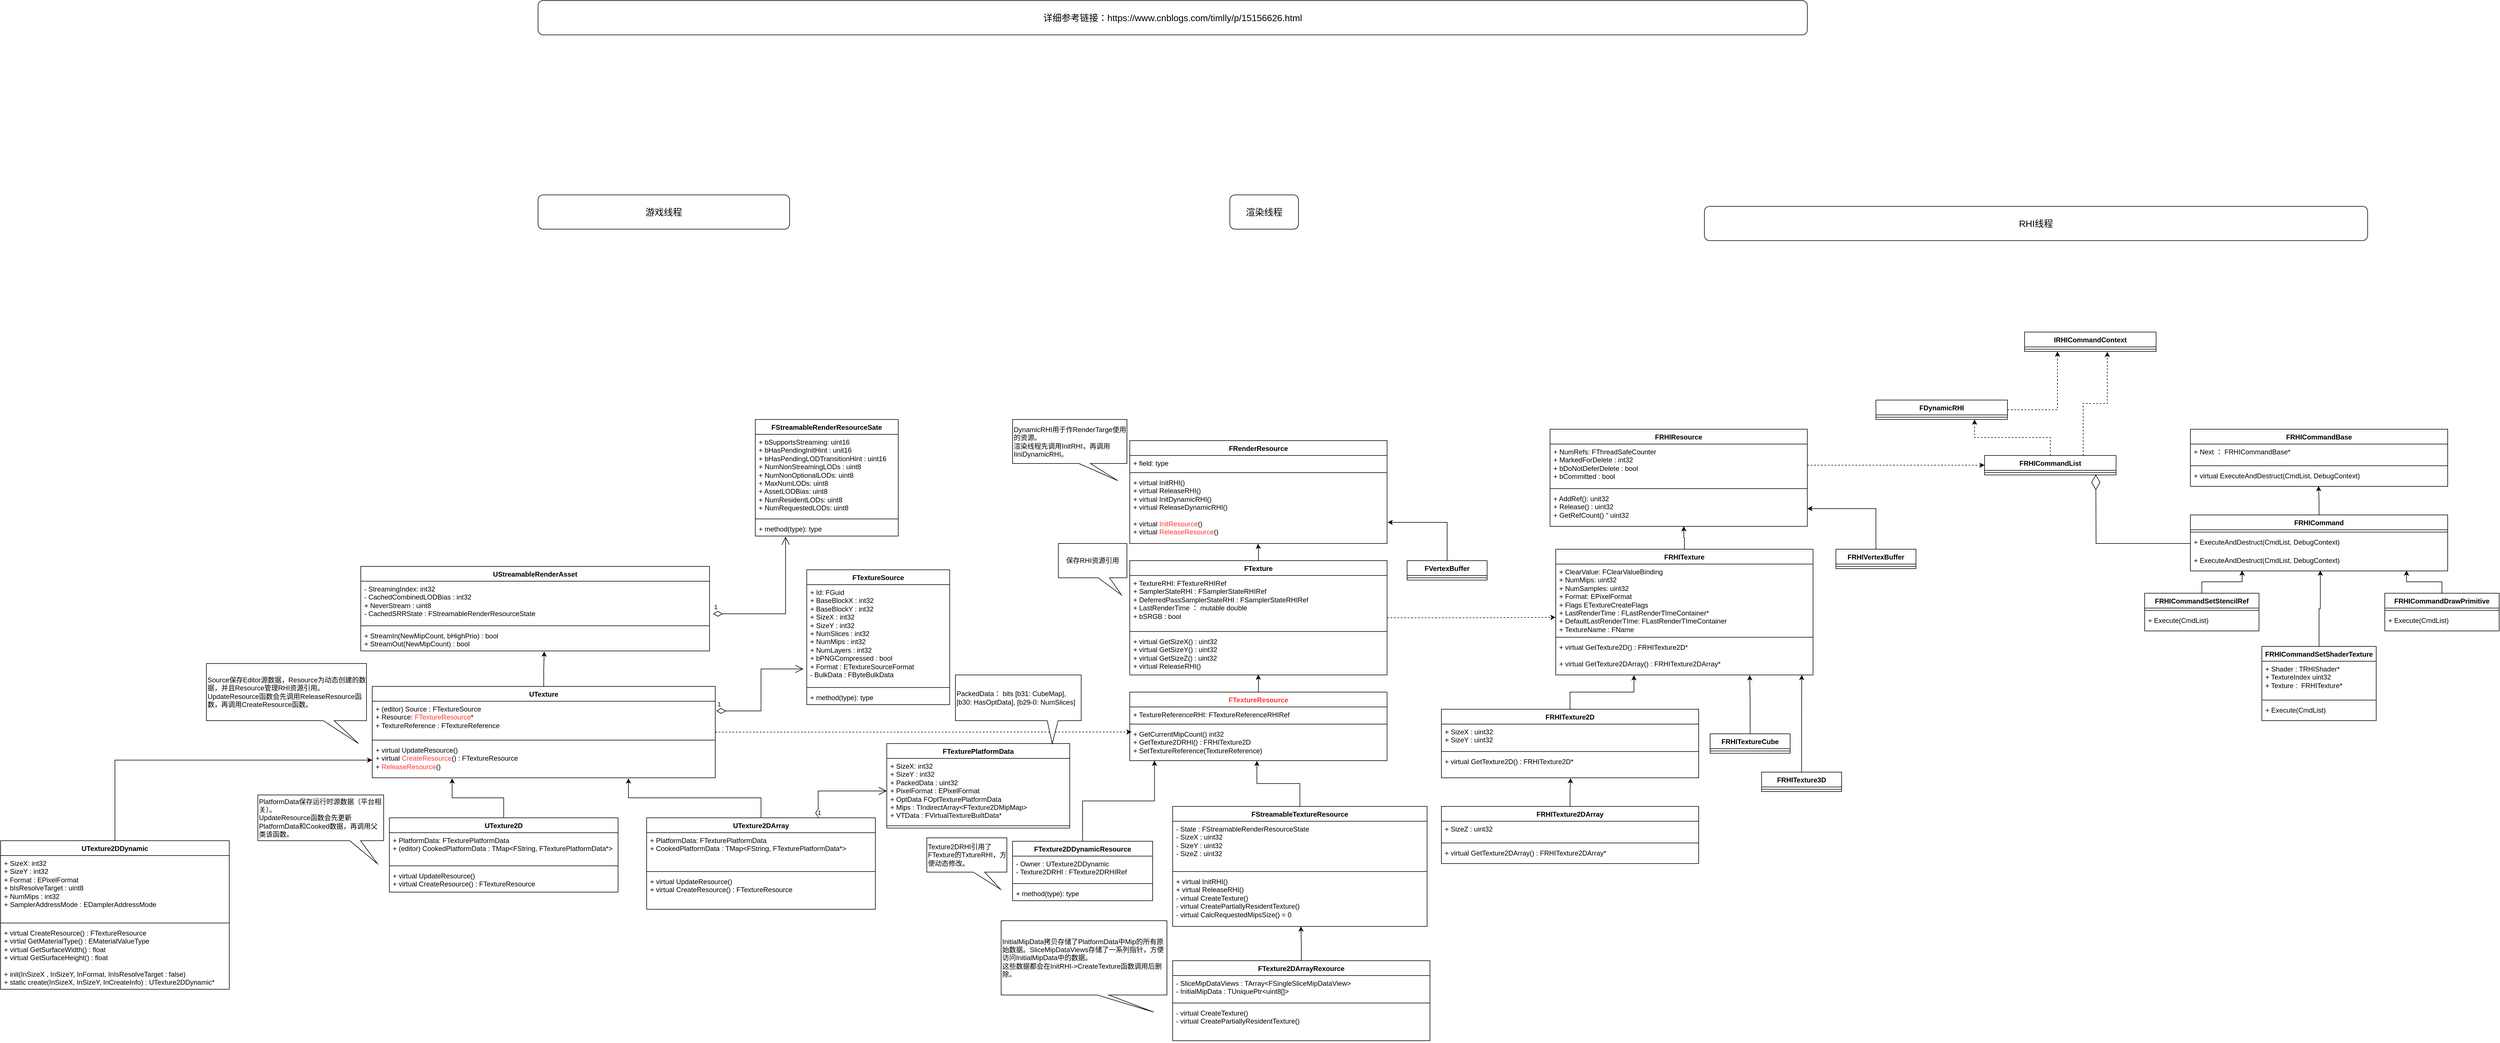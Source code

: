<mxfile version="24.0.7" type="github">
  <diagram id="C5RBs43oDa-KdzZeNtuy" name="Page-1">
    <mxGraphModel dx="4673" dy="5388" grid="1" gridSize="10" guides="1" tooltips="1" connect="1" arrows="1" fold="1" page="1" pageScale="1" pageWidth="3300" pageHeight="4681" math="0" shadow="0">
      <root>
        <mxCell id="WIyWlLk6GJQsqaUBKTNV-0" />
        <mxCell id="WIyWlLk6GJQsqaUBKTNV-1" parent="WIyWlLk6GJQsqaUBKTNV-0" />
        <mxCell id="1qPpvCroPMqW7wBHYJon-7" value="UTexture" style="swimlane;fontStyle=1;align=center;verticalAlign=top;childLayout=stackLayout;horizontal=1;startSize=26;horizontalStack=0;resizeParent=1;resizeParentMax=0;resizeLast=0;collapsible=1;marginBottom=0;whiteSpace=wrap;html=1;" parent="WIyWlLk6GJQsqaUBKTNV-1" vertex="1">
          <mxGeometry x="270" y="320" width="600" height="160" as="geometry" />
        </mxCell>
        <mxCell id="1qPpvCroPMqW7wBHYJon-8" value="&lt;div&gt;+ (editor) Source : FTextureSource&lt;/div&gt;+ Resource: &lt;font color=&quot;#ff3333&quot;&gt;FTextureResource&lt;/font&gt;*&lt;div&gt;+ TextureReference : FTextureReference&lt;/div&gt;&lt;div&gt;&lt;br&gt;&lt;/div&gt;" style="text;strokeColor=none;fillColor=none;align=left;verticalAlign=top;spacingLeft=4;spacingRight=4;overflow=hidden;rotatable=0;points=[[0,0.5],[1,0.5]];portConstraint=eastwest;whiteSpace=wrap;html=1;" parent="1qPpvCroPMqW7wBHYJon-7" vertex="1">
          <mxGeometry y="26" width="600" height="64" as="geometry" />
        </mxCell>
        <mxCell id="1qPpvCroPMqW7wBHYJon-9" value="" style="line;strokeWidth=1;fillColor=none;align=left;verticalAlign=middle;spacingTop=-1;spacingLeft=3;spacingRight=3;rotatable=0;labelPosition=right;points=[];portConstraint=eastwest;strokeColor=inherit;" parent="1qPpvCroPMqW7wBHYJon-7" vertex="1">
          <mxGeometry y="90" width="600" height="8" as="geometry" />
        </mxCell>
        <mxCell id="1qPpvCroPMqW7wBHYJon-10" value="+ virtual UpdateResource()&lt;div&gt;+ virtual&amp;nbsp;&lt;font color=&quot;#ff3333&quot;&gt;CreateResource&lt;/font&gt;() : FTextureResource&lt;/div&gt;&lt;div&gt;+ &lt;font color=&quot;#ff3333&quot;&gt;ReleaseResource&lt;/font&gt;()&lt;/div&gt;" style="text;strokeColor=none;fillColor=none;align=left;verticalAlign=top;spacingLeft=4;spacingRight=4;overflow=hidden;rotatable=0;points=[[0,0.5],[1,0.5]];portConstraint=eastwest;whiteSpace=wrap;html=1;" parent="1qPpvCroPMqW7wBHYJon-7" vertex="1">
          <mxGeometry y="98" width="600" height="62" as="geometry" />
        </mxCell>
        <mxCell id="1qPpvCroPMqW7wBHYJon-11" value="UTexture2D" style="swimlane;fontStyle=1;align=center;verticalAlign=top;childLayout=stackLayout;horizontal=1;startSize=26;horizontalStack=0;resizeParent=1;resizeParentMax=0;resizeLast=0;collapsible=1;marginBottom=0;whiteSpace=wrap;html=1;" parent="WIyWlLk6GJQsqaUBKTNV-1" vertex="1">
          <mxGeometry x="300" y="550" width="400" height="130" as="geometry" />
        </mxCell>
        <mxCell id="1qPpvCroPMqW7wBHYJon-12" value="+ PlatformData: FTexturePlatformData&lt;div&gt;+ (editor) CookedPlatformData :&amp;nbsp;TMap&amp;lt;FString, FTexturePlatformData*&amp;gt;&lt;/div&gt;" style="text;strokeColor=none;fillColor=none;align=left;verticalAlign=top;spacingLeft=4;spacingRight=4;overflow=hidden;rotatable=0;points=[[0,0.5],[1,0.5]];portConstraint=eastwest;whiteSpace=wrap;html=1;" parent="1qPpvCroPMqW7wBHYJon-11" vertex="1">
          <mxGeometry y="26" width="400" height="54" as="geometry" />
        </mxCell>
        <mxCell id="1qPpvCroPMqW7wBHYJon-13" value="" style="line;strokeWidth=1;fillColor=none;align=left;verticalAlign=middle;spacingTop=-1;spacingLeft=3;spacingRight=3;rotatable=0;labelPosition=right;points=[];portConstraint=eastwest;strokeColor=inherit;" parent="1qPpvCroPMqW7wBHYJon-11" vertex="1">
          <mxGeometry y="80" width="400" height="8" as="geometry" />
        </mxCell>
        <mxCell id="1qPpvCroPMqW7wBHYJon-14" value="+ virtual UpdateResource()&lt;div&gt;+ virtual&amp;nbsp;CreateResource() : FTextureResource&lt;/div&gt;&lt;div&gt;&lt;br&gt;&lt;/div&gt;" style="text;strokeColor=none;fillColor=none;align=left;verticalAlign=top;spacingLeft=4;spacingRight=4;overflow=hidden;rotatable=0;points=[[0,0.5],[1,0.5]];portConstraint=eastwest;whiteSpace=wrap;html=1;" parent="1qPpvCroPMqW7wBHYJon-11" vertex="1">
          <mxGeometry y="88" width="400" height="42" as="geometry" />
        </mxCell>
        <mxCell id="1qPpvCroPMqW7wBHYJon-16" style="edgeStyle=orthogonalEdgeStyle;rounded=0;orthogonalLoop=1;jettySize=auto;html=1;entryX=0.233;entryY=1.016;entryDx=0;entryDy=0;entryPerimeter=0;" parent="WIyWlLk6GJQsqaUBKTNV-1" source="1qPpvCroPMqW7wBHYJon-11" target="1qPpvCroPMqW7wBHYJon-10" edge="1">
          <mxGeometry relative="1" as="geometry" />
        </mxCell>
        <mxCell id="1mHHUEUBmw5j4xQIcPsZ-0" value="UTexture2DArray" style="swimlane;fontStyle=1;align=center;verticalAlign=top;childLayout=stackLayout;horizontal=1;startSize=26;horizontalStack=0;resizeParent=1;resizeParentMax=0;resizeLast=0;collapsible=1;marginBottom=0;whiteSpace=wrap;html=1;" parent="WIyWlLk6GJQsqaUBKTNV-1" vertex="1">
          <mxGeometry x="750" y="550" width="400" height="160" as="geometry" />
        </mxCell>
        <mxCell id="1mHHUEUBmw5j4xQIcPsZ-1" value="+ PlatformData: FTexturePlatformData&lt;div&gt;+ CookedPlatformData :&amp;nbsp;TMap&amp;lt;FString, FTexturePlatformData*&amp;gt;&lt;/div&gt;" style="text;strokeColor=none;fillColor=none;align=left;verticalAlign=top;spacingLeft=4;spacingRight=4;overflow=hidden;rotatable=0;points=[[0,0.5],[1,0.5]];portConstraint=eastwest;whiteSpace=wrap;html=1;" parent="1mHHUEUBmw5j4xQIcPsZ-0" vertex="1">
          <mxGeometry y="26" width="400" height="64" as="geometry" />
        </mxCell>
        <mxCell id="1mHHUEUBmw5j4xQIcPsZ-2" value="" style="line;strokeWidth=1;fillColor=none;align=left;verticalAlign=middle;spacingTop=-1;spacingLeft=3;spacingRight=3;rotatable=0;labelPosition=right;points=[];portConstraint=eastwest;strokeColor=inherit;" parent="1mHHUEUBmw5j4xQIcPsZ-0" vertex="1">
          <mxGeometry y="90" width="400" height="8" as="geometry" />
        </mxCell>
        <mxCell id="1mHHUEUBmw5j4xQIcPsZ-3" value="+ virtual UpdateResource()&lt;div&gt;+ virtual&amp;nbsp;CreateResource() : FTextureResource&lt;/div&gt;&lt;div&gt;&lt;br&gt;&lt;/div&gt;" style="text;strokeColor=none;fillColor=none;align=left;verticalAlign=top;spacingLeft=4;spacingRight=4;overflow=hidden;rotatable=0;points=[[0,0.5],[1,0.5]];portConstraint=eastwest;whiteSpace=wrap;html=1;" parent="1mHHUEUBmw5j4xQIcPsZ-0" vertex="1">
          <mxGeometry y="98" width="400" height="62" as="geometry" />
        </mxCell>
        <mxCell id="1mHHUEUBmw5j4xQIcPsZ-4" style="edgeStyle=orthogonalEdgeStyle;rounded=0;orthogonalLoop=1;jettySize=auto;html=1;entryX=0.747;entryY=1.016;entryDx=0;entryDy=0;entryPerimeter=0;" parent="WIyWlLk6GJQsqaUBKTNV-1" source="1mHHUEUBmw5j4xQIcPsZ-0" target="1qPpvCroPMqW7wBHYJon-10" edge="1">
          <mxGeometry relative="1" as="geometry" />
        </mxCell>
        <mxCell id="1mHHUEUBmw5j4xQIcPsZ-10" value="&lt;font color=&quot;#ff3333&quot;&gt;FTextureResource&lt;/font&gt;" style="swimlane;fontStyle=1;align=center;verticalAlign=top;childLayout=stackLayout;horizontal=1;startSize=26;horizontalStack=0;resizeParent=1;resizeParentMax=0;resizeLast=0;collapsible=1;marginBottom=0;whiteSpace=wrap;html=1;" parent="WIyWlLk6GJQsqaUBKTNV-1" vertex="1">
          <mxGeometry x="1595" y="330" width="450" height="120" as="geometry" />
        </mxCell>
        <mxCell id="1mHHUEUBmw5j4xQIcPsZ-11" value="+ TextureReferenceRHI: FTextureReferenceRHIRef" style="text;strokeColor=none;fillColor=none;align=left;verticalAlign=top;spacingLeft=4;spacingRight=4;overflow=hidden;rotatable=0;points=[[0,0.5],[1,0.5]];portConstraint=eastwest;whiteSpace=wrap;html=1;" parent="1mHHUEUBmw5j4xQIcPsZ-10" vertex="1">
          <mxGeometry y="26" width="450" height="26" as="geometry" />
        </mxCell>
        <mxCell id="1mHHUEUBmw5j4xQIcPsZ-12" value="" style="line;strokeWidth=1;fillColor=none;align=left;verticalAlign=middle;spacingTop=-1;spacingLeft=3;spacingRight=3;rotatable=0;labelPosition=right;points=[];portConstraint=eastwest;strokeColor=inherit;" parent="1mHHUEUBmw5j4xQIcPsZ-10" vertex="1">
          <mxGeometry y="52" width="450" height="8" as="geometry" />
        </mxCell>
        <mxCell id="1mHHUEUBmw5j4xQIcPsZ-13" value="+&amp;nbsp;GetCurrentMipCount() int32&lt;div&gt;+ GetTexture2DRHI() : FRHITexture2D&lt;/div&gt;&lt;div&gt;+ SetTextureReference(TextureReference)&lt;/div&gt;" style="text;strokeColor=none;fillColor=none;align=left;verticalAlign=top;spacingLeft=4;spacingRight=4;overflow=hidden;rotatable=0;points=[[0,0.5],[1,0.5]];portConstraint=eastwest;whiteSpace=wrap;html=1;" parent="1mHHUEUBmw5j4xQIcPsZ-10" vertex="1">
          <mxGeometry y="60" width="450" height="60" as="geometry" />
        </mxCell>
        <mxCell id="1mHHUEUBmw5j4xQIcPsZ-14" value="FRenderResource" style="swimlane;fontStyle=1;align=center;verticalAlign=top;childLayout=stackLayout;horizontal=1;startSize=26;horizontalStack=0;resizeParent=1;resizeParentMax=0;resizeLast=0;collapsible=1;marginBottom=0;whiteSpace=wrap;html=1;" parent="WIyWlLk6GJQsqaUBKTNV-1" vertex="1">
          <mxGeometry x="1595" y="-110" width="450" height="180" as="geometry" />
        </mxCell>
        <mxCell id="1mHHUEUBmw5j4xQIcPsZ-15" value="+ field: type" style="text;strokeColor=none;fillColor=none;align=left;verticalAlign=top;spacingLeft=4;spacingRight=4;overflow=hidden;rotatable=0;points=[[0,0.5],[1,0.5]];portConstraint=eastwest;whiteSpace=wrap;html=1;" parent="1mHHUEUBmw5j4xQIcPsZ-14" vertex="1">
          <mxGeometry y="26" width="450" height="26" as="geometry" />
        </mxCell>
        <mxCell id="1mHHUEUBmw5j4xQIcPsZ-16" value="" style="line;strokeWidth=1;fillColor=none;align=left;verticalAlign=middle;spacingTop=-1;spacingLeft=3;spacingRight=3;rotatable=0;labelPosition=right;points=[];portConstraint=eastwest;strokeColor=inherit;" parent="1mHHUEUBmw5j4xQIcPsZ-14" vertex="1">
          <mxGeometry y="52" width="450" height="8" as="geometry" />
        </mxCell>
        <mxCell id="1mHHUEUBmw5j4xQIcPsZ-17" value="+ virtual&amp;nbsp;InitRHI()&lt;div&gt;+ virtual ReleaseRHI()&lt;/div&gt;&lt;div&gt;+&amp;nbsp;virtual InitDynamicRHI()&lt;/div&gt;&lt;div&gt;+&amp;nbsp;virtual ReleaseDynamicRHI()&lt;/div&gt;&lt;div&gt;&lt;br&gt;&lt;/div&gt;&lt;div&gt;+ virtual&amp;nbsp;&lt;font color=&quot;#ff3333&quot;&gt;InitResource&lt;/font&gt;()&lt;/div&gt;&lt;div&gt;+ virtual &lt;font color=&quot;#ff3333&quot;&gt;ReleaseResource&lt;/font&gt;()&lt;/div&gt;" style="text;strokeColor=none;fillColor=none;align=left;verticalAlign=top;spacingLeft=4;spacingRight=4;overflow=hidden;rotatable=0;points=[[0,0.5],[1,0.5]];portConstraint=eastwest;whiteSpace=wrap;html=1;" parent="1mHHUEUBmw5j4xQIcPsZ-14" vertex="1">
          <mxGeometry y="60" width="450" height="120" as="geometry" />
        </mxCell>
        <mxCell id="1mHHUEUBmw5j4xQIcPsZ-37" style="edgeStyle=orthogonalEdgeStyle;rounded=0;orthogonalLoop=1;jettySize=auto;html=1;dashed=1;entryX=-0.001;entryY=0.752;entryDx=0;entryDy=0;entryPerimeter=0;" parent="WIyWlLk6GJQsqaUBKTNV-1" source="1mHHUEUBmw5j4xQIcPsZ-18" target="1mHHUEUBmw5j4xQIcPsZ-33" edge="1">
          <mxGeometry relative="1" as="geometry" />
        </mxCell>
        <mxCell id="1mHHUEUBmw5j4xQIcPsZ-18" value="FTexture" style="swimlane;fontStyle=1;align=center;verticalAlign=top;childLayout=stackLayout;horizontal=1;startSize=26;horizontalStack=0;resizeParent=1;resizeParentMax=0;resizeLast=0;collapsible=1;marginBottom=0;whiteSpace=wrap;html=1;" parent="WIyWlLk6GJQsqaUBKTNV-1" vertex="1">
          <mxGeometry x="1595" y="100" width="450" height="200" as="geometry" />
        </mxCell>
        <mxCell id="1mHHUEUBmw5j4xQIcPsZ-19" value="+ TextureRHI: FTextureRHIRef&lt;div&gt;+&amp;nbsp;SamplerStateRHI : FSamplerStateRHIRef&lt;/div&gt;&lt;div&gt;+ DeferredPassSamplerStateRHI : FSamplerStateRHIRef&lt;/div&gt;&lt;div&gt;+&amp;nbsp;LastRenderTime ： mutable double&lt;/div&gt;&lt;div&gt;+ bSRGB : bool&lt;/div&gt;" style="text;strokeColor=none;fillColor=none;align=left;verticalAlign=top;spacingLeft=4;spacingRight=4;overflow=hidden;rotatable=0;points=[[0,0.5],[1,0.5]];portConstraint=eastwest;whiteSpace=wrap;html=1;" parent="1mHHUEUBmw5j4xQIcPsZ-18" vertex="1">
          <mxGeometry y="26" width="450" height="94" as="geometry" />
        </mxCell>
        <mxCell id="1mHHUEUBmw5j4xQIcPsZ-20" value="" style="line;strokeWidth=1;fillColor=none;align=left;verticalAlign=middle;spacingTop=-1;spacingLeft=3;spacingRight=3;rotatable=0;labelPosition=right;points=[];portConstraint=eastwest;strokeColor=inherit;" parent="1mHHUEUBmw5j4xQIcPsZ-18" vertex="1">
          <mxGeometry y="120" width="450" height="8" as="geometry" />
        </mxCell>
        <mxCell id="1mHHUEUBmw5j4xQIcPsZ-21" value="&lt;div&gt;+&amp;nbsp;virtual GetSizeX() :&amp;nbsp;&lt;span style=&quot;background-color: initial;&quot;&gt;uint32&lt;/span&gt;&lt;/div&gt;&lt;div&gt;+&amp;nbsp;virtual GetSizeY() :&amp;nbsp;&lt;span style=&quot;background-color: initial;&quot;&gt;uint32&lt;/span&gt;&lt;span style=&quot;background-color: initial;&quot;&gt;&lt;br&gt;&lt;/span&gt;&lt;/div&gt;&lt;div&gt;+&amp;nbsp;virtual GetSizeZ() :&amp;nbsp;&lt;span style=&quot;background-color: initial;&quot;&gt;uint32&lt;/span&gt;&lt;span style=&quot;background-color: initial;&quot;&gt;&lt;br&gt;&lt;/span&gt;&lt;/div&gt;&lt;div&gt;+ virtual ReleaseRHI()&lt;/div&gt;" style="text;strokeColor=none;fillColor=none;align=left;verticalAlign=top;spacingLeft=4;spacingRight=4;overflow=hidden;rotatable=0;points=[[0,0.5],[1,0.5]];portConstraint=eastwest;whiteSpace=wrap;html=1;" parent="1mHHUEUBmw5j4xQIcPsZ-18" vertex="1">
          <mxGeometry y="128" width="450" height="72" as="geometry" />
        </mxCell>
        <mxCell id="1mHHUEUBmw5j4xQIcPsZ-22" style="edgeStyle=orthogonalEdgeStyle;rounded=0;orthogonalLoop=1;jettySize=auto;html=1;entryX=0.498;entryY=1.003;entryDx=0;entryDy=0;entryPerimeter=0;" parent="WIyWlLk6GJQsqaUBKTNV-1" source="1mHHUEUBmw5j4xQIcPsZ-18" target="1mHHUEUBmw5j4xQIcPsZ-17" edge="1">
          <mxGeometry relative="1" as="geometry" />
        </mxCell>
        <mxCell id="1mHHUEUBmw5j4xQIcPsZ-24" style="edgeStyle=orthogonalEdgeStyle;rounded=0;orthogonalLoop=1;jettySize=auto;html=1;entryX=0.007;entryY=0.163;entryDx=0;entryDy=0;entryPerimeter=0;dashed=1;strokeColor=default;" parent="WIyWlLk6GJQsqaUBKTNV-1" source="1qPpvCroPMqW7wBHYJon-7" target="1mHHUEUBmw5j4xQIcPsZ-13" edge="1">
          <mxGeometry relative="1" as="geometry" />
        </mxCell>
        <mxCell id="1mHHUEUBmw5j4xQIcPsZ-26" value="保存RHI资源引用" style="shape=callout;whiteSpace=wrap;html=1;perimeter=calloutPerimeter;size=30;position=0.58;position2=0.92;" parent="WIyWlLk6GJQsqaUBKTNV-1" vertex="1">
          <mxGeometry x="1470" y="70" width="120" height="90" as="geometry" />
        </mxCell>
        <mxCell id="1mHHUEUBmw5j4xQIcPsZ-27" style="edgeStyle=orthogonalEdgeStyle;rounded=0;orthogonalLoop=1;jettySize=auto;html=1;entryX=0.499;entryY=0.992;entryDx=0;entryDy=0;entryPerimeter=0;" parent="WIyWlLk6GJQsqaUBKTNV-1" source="1mHHUEUBmw5j4xQIcPsZ-10" target="1mHHUEUBmw5j4xQIcPsZ-21" edge="1">
          <mxGeometry relative="1" as="geometry" />
        </mxCell>
        <mxCell id="1mHHUEUBmw5j4xQIcPsZ-28" value="FRHIResource" style="swimlane;fontStyle=1;align=center;verticalAlign=top;childLayout=stackLayout;horizontal=1;startSize=26;horizontalStack=0;resizeParent=1;resizeParentMax=0;resizeLast=0;collapsible=1;marginBottom=0;whiteSpace=wrap;html=1;" parent="WIyWlLk6GJQsqaUBKTNV-1" vertex="1">
          <mxGeometry x="2330" y="-130" width="450" height="170" as="geometry" />
        </mxCell>
        <mxCell id="1mHHUEUBmw5j4xQIcPsZ-29" value="+ NumRefs: FThreadSafeCounter&lt;div&gt;+ MarkedForDelete : int32&lt;/div&gt;&lt;div&gt;+ bDoNotDeferDelete : bool&lt;/div&gt;&lt;div&gt;+ bCommitted : bool&lt;/div&gt;" style="text;strokeColor=none;fillColor=none;align=left;verticalAlign=top;spacingLeft=4;spacingRight=4;overflow=hidden;rotatable=0;points=[[0,0.5],[1,0.5]];portConstraint=eastwest;whiteSpace=wrap;html=1;" parent="1mHHUEUBmw5j4xQIcPsZ-28" vertex="1">
          <mxGeometry y="26" width="450" height="74" as="geometry" />
        </mxCell>
        <mxCell id="1mHHUEUBmw5j4xQIcPsZ-30" value="" style="line;strokeWidth=1;fillColor=none;align=left;verticalAlign=middle;spacingTop=-1;spacingLeft=3;spacingRight=3;rotatable=0;labelPosition=right;points=[];portConstraint=eastwest;strokeColor=inherit;" parent="1mHHUEUBmw5j4xQIcPsZ-28" vertex="1">
          <mxGeometry y="100" width="450" height="8" as="geometry" />
        </mxCell>
        <mxCell id="1mHHUEUBmw5j4xQIcPsZ-31" value="+ AddRef(): unit32&lt;div&gt;+ Release() : uint32&lt;/div&gt;&lt;div&gt;+ GetRefCount() &quot; uint32&lt;/div&gt;" style="text;strokeColor=none;fillColor=none;align=left;verticalAlign=top;spacingLeft=4;spacingRight=4;overflow=hidden;rotatable=0;points=[[0,0.5],[1,0.5]];portConstraint=eastwest;whiteSpace=wrap;html=1;" parent="1mHHUEUBmw5j4xQIcPsZ-28" vertex="1">
          <mxGeometry y="108" width="450" height="62" as="geometry" />
        </mxCell>
        <mxCell id="1mHHUEUBmw5j4xQIcPsZ-32" value="FRHITexture" style="swimlane;fontStyle=1;align=center;verticalAlign=top;childLayout=stackLayout;horizontal=1;startSize=26;horizontalStack=0;resizeParent=1;resizeParentMax=0;resizeLast=0;collapsible=1;marginBottom=0;whiteSpace=wrap;html=1;" parent="WIyWlLk6GJQsqaUBKTNV-1" vertex="1">
          <mxGeometry x="2340" y="80" width="450" height="220" as="geometry" />
        </mxCell>
        <mxCell id="1mHHUEUBmw5j4xQIcPsZ-33" value="+ ClearValue: FClearValueBinding&lt;div&gt;+ NumMips: uint32&lt;/div&gt;&lt;div&gt;+ NumSamples: uint32&lt;/div&gt;&lt;div&gt;+ Format: EPixelFormat&lt;/div&gt;&lt;div&gt;+ Flags ETextureCreateFlags&lt;/div&gt;&lt;div&gt;+ LastRenderTime : FLastRenderTImeContainer*&lt;/div&gt;&lt;div&gt;+ DefaultLastRenderTIme:&amp;nbsp;&lt;span style=&quot;background-color: initial;&quot;&gt;FLastRenderTImeContainer&lt;/span&gt;&lt;span style=&quot;background-color: initial;&quot;&gt;&amp;nbsp;&lt;/span&gt;&lt;/div&gt;&lt;div&gt;&lt;span style=&quot;background-color: initial;&quot;&gt;+ TextureName : FName&lt;/span&gt;&lt;/div&gt;" style="text;strokeColor=none;fillColor=none;align=left;verticalAlign=top;spacingLeft=4;spacingRight=4;overflow=hidden;rotatable=0;points=[[0,0.5],[1,0.5]];portConstraint=eastwest;whiteSpace=wrap;html=1;" parent="1mHHUEUBmw5j4xQIcPsZ-32" vertex="1">
          <mxGeometry y="26" width="450" height="124" as="geometry" />
        </mxCell>
        <mxCell id="1mHHUEUBmw5j4xQIcPsZ-34" value="" style="line;strokeWidth=1;fillColor=none;align=left;verticalAlign=middle;spacingTop=-1;spacingLeft=3;spacingRight=3;rotatable=0;labelPosition=right;points=[];portConstraint=eastwest;strokeColor=inherit;" parent="1mHHUEUBmw5j4xQIcPsZ-32" vertex="1">
          <mxGeometry y="150" width="450" height="8" as="geometry" />
        </mxCell>
        <mxCell id="1mHHUEUBmw5j4xQIcPsZ-35" value="+&amp;nbsp;virtual GetTexture2D() : FRHITexture2D*&amp;nbsp;&lt;div&gt;&lt;br&gt;&lt;/div&gt;&lt;div&gt;+&amp;nbsp;virtual GetTexture2DArray() : FRHITexture2DArray*&amp;nbsp;&lt;br&gt;&lt;/div&gt;" style="text;strokeColor=none;fillColor=none;align=left;verticalAlign=top;spacingLeft=4;spacingRight=4;overflow=hidden;rotatable=0;points=[[0,0.5],[1,0.5]];portConstraint=eastwest;whiteSpace=wrap;html=1;" parent="1mHHUEUBmw5j4xQIcPsZ-32" vertex="1">
          <mxGeometry y="158" width="450" height="62" as="geometry" />
        </mxCell>
        <mxCell id="1mHHUEUBmw5j4xQIcPsZ-36" style="edgeStyle=orthogonalEdgeStyle;rounded=0;orthogonalLoop=1;jettySize=auto;html=1;entryX=0.52;entryY=0.997;entryDx=0;entryDy=0;entryPerimeter=0;" parent="WIyWlLk6GJQsqaUBKTNV-1" source="1mHHUEUBmw5j4xQIcPsZ-32" target="1mHHUEUBmw5j4xQIcPsZ-31" edge="1">
          <mxGeometry relative="1" as="geometry" />
        </mxCell>
        <mxCell id="1mHHUEUBmw5j4xQIcPsZ-38" value="UStreamableRenderAsset" style="swimlane;fontStyle=1;align=center;verticalAlign=top;childLayout=stackLayout;horizontal=1;startSize=26;horizontalStack=0;resizeParent=1;resizeParentMax=0;resizeLast=0;collapsible=1;marginBottom=0;whiteSpace=wrap;html=1;" parent="WIyWlLk6GJQsqaUBKTNV-1" vertex="1">
          <mxGeometry x="250" y="110" width="610" height="148" as="geometry" />
        </mxCell>
        <mxCell id="1mHHUEUBmw5j4xQIcPsZ-39" value="- StreamingIndex: int32&lt;div&gt;- CachedCombinedLODBias : int32&lt;/div&gt;&lt;div&gt;+ NeverStream : uint8&lt;/div&gt;&lt;div&gt;- CachedSRRState : FStreamableRenderResourceState&lt;/div&gt;" style="text;strokeColor=none;fillColor=none;align=left;verticalAlign=top;spacingLeft=4;spacingRight=4;overflow=hidden;rotatable=0;points=[[0,0.5],[1,0.5]];portConstraint=eastwest;whiteSpace=wrap;html=1;" parent="1mHHUEUBmw5j4xQIcPsZ-38" vertex="1">
          <mxGeometry y="26" width="610" height="74" as="geometry" />
        </mxCell>
        <mxCell id="1mHHUEUBmw5j4xQIcPsZ-40" value="" style="line;strokeWidth=1;fillColor=none;align=left;verticalAlign=middle;spacingTop=-1;spacingLeft=3;spacingRight=3;rotatable=0;labelPosition=right;points=[];portConstraint=eastwest;strokeColor=inherit;" parent="1mHHUEUBmw5j4xQIcPsZ-38" vertex="1">
          <mxGeometry y="100" width="610" height="8" as="geometry" />
        </mxCell>
        <mxCell id="1mHHUEUBmw5j4xQIcPsZ-41" value="+ StreamIn(NewMipCount, bHighPrio) : bool&lt;div&gt;+ StreamOut(NewMipCount) : bool&lt;/div&gt;" style="text;strokeColor=none;fillColor=none;align=left;verticalAlign=top;spacingLeft=4;spacingRight=4;overflow=hidden;rotatable=0;points=[[0,0.5],[1,0.5]];portConstraint=eastwest;whiteSpace=wrap;html=1;" parent="1mHHUEUBmw5j4xQIcPsZ-38" vertex="1">
          <mxGeometry y="108" width="610" height="40" as="geometry" />
        </mxCell>
        <mxCell id="1mHHUEUBmw5j4xQIcPsZ-42" style="edgeStyle=orthogonalEdgeStyle;rounded=0;orthogonalLoop=1;jettySize=auto;html=1;entryX=0.526;entryY=1.025;entryDx=0;entryDy=0;entryPerimeter=0;" parent="WIyWlLk6GJQsqaUBKTNV-1" source="1qPpvCroPMqW7wBHYJon-7" target="1mHHUEUBmw5j4xQIcPsZ-41" edge="1">
          <mxGeometry relative="1" as="geometry">
            <mxPoint x="574" y="208" as="targetPoint" />
          </mxGeometry>
        </mxCell>
        <mxCell id="1mHHUEUBmw5j4xQIcPsZ-43" value="FTexturePlatformData" style="swimlane;fontStyle=1;align=center;verticalAlign=top;childLayout=stackLayout;horizontal=1;startSize=26;horizontalStack=0;resizeParent=1;resizeParentMax=0;resizeLast=0;collapsible=1;marginBottom=0;whiteSpace=wrap;html=1;" parent="WIyWlLk6GJQsqaUBKTNV-1" vertex="1">
          <mxGeometry x="1170" y="420" width="320" height="148" as="geometry" />
        </mxCell>
        <mxCell id="1mHHUEUBmw5j4xQIcPsZ-44" value="+ SizeX: int32&lt;div&gt;+ SizeY : int32&lt;/div&gt;&lt;div&gt;+ PackedData : uint32&lt;/div&gt;&lt;div&gt;+ PixelFormat : EPixelFormat&lt;/div&gt;&lt;div&gt;+ OptData FOptTexturePlatformData&lt;/div&gt;&lt;div&gt;+&amp;nbsp;Mips : TIndirectArray&amp;lt;FTexture2DMipMap&amp;gt;&lt;/div&gt;&lt;div&gt;+ VTData : FVirtualTextureBuiltData*&lt;/div&gt;" style="text;strokeColor=none;fillColor=none;align=left;verticalAlign=top;spacingLeft=4;spacingRight=4;overflow=hidden;rotatable=0;points=[[0,0.5],[1,0.5]];portConstraint=eastwest;whiteSpace=wrap;html=1;" parent="1mHHUEUBmw5j4xQIcPsZ-43" vertex="1">
          <mxGeometry y="26" width="320" height="114" as="geometry" />
        </mxCell>
        <mxCell id="1mHHUEUBmw5j4xQIcPsZ-45" value="" style="line;strokeWidth=1;fillColor=none;align=left;verticalAlign=middle;spacingTop=-1;spacingLeft=3;spacingRight=3;rotatable=0;labelPosition=right;points=[];portConstraint=eastwest;strokeColor=inherit;" parent="1mHHUEUBmw5j4xQIcPsZ-43" vertex="1">
          <mxGeometry y="140" width="320" height="8" as="geometry" />
        </mxCell>
        <mxCell id="1mHHUEUBmw5j4xQIcPsZ-50" value="1" style="endArrow=open;html=1;endSize=12;startArrow=diamondThin;startSize=14;startFill=0;edgeStyle=orthogonalEdgeStyle;align=left;verticalAlign=bottom;rounded=0;exitX=0.75;exitY=0;exitDx=0;exitDy=0;entryX=0;entryY=0.5;entryDx=0;entryDy=0;" parent="WIyWlLk6GJQsqaUBKTNV-1" source="1mHHUEUBmw5j4xQIcPsZ-0" target="1mHHUEUBmw5j4xQIcPsZ-44" edge="1">
          <mxGeometry x="-1" y="3" relative="1" as="geometry">
            <mxPoint x="1140" y="420" as="sourcePoint" />
            <mxPoint x="1300" y="420" as="targetPoint" />
          </mxGeometry>
        </mxCell>
        <mxCell id="1mHHUEUBmw5j4xQIcPsZ-51" value="FTextureSource" style="swimlane;fontStyle=1;align=center;verticalAlign=top;childLayout=stackLayout;horizontal=1;startSize=26;horizontalStack=0;resizeParent=1;resizeParentMax=0;resizeLast=0;collapsible=1;marginBottom=0;whiteSpace=wrap;html=1;" parent="WIyWlLk6GJQsqaUBKTNV-1" vertex="1">
          <mxGeometry x="1030" y="116" width="250" height="236" as="geometry" />
        </mxCell>
        <mxCell id="1mHHUEUBmw5j4xQIcPsZ-52" value="+ Id: FGuid&lt;div&gt;+&amp;nbsp;BaseBlockX : int32&lt;/div&gt;&lt;div&gt;+ BaseBlockY : int32&lt;/div&gt;&lt;div&gt;+ SizeX : int32&lt;/div&gt;&lt;div&gt;+ SizeY : int32&lt;/div&gt;&lt;div&gt;+ NumSlices : int32&lt;/div&gt;&lt;div&gt;+ NumMips : int32&lt;/div&gt;&lt;div&gt;+ NumLayers : int32&lt;/div&gt;&lt;div&gt;+ bPNGCompressed : bool&lt;/div&gt;&lt;div&gt;+&amp;nbsp;Format : ETextureSourceFormat&lt;/div&gt;&lt;div&gt;- BulkData : FByteBulkData&lt;/div&gt;" style="text;strokeColor=none;fillColor=none;align=left;verticalAlign=top;spacingLeft=4;spacingRight=4;overflow=hidden;rotatable=0;points=[[0,0.5],[1,0.5]];portConstraint=eastwest;whiteSpace=wrap;html=1;" parent="1mHHUEUBmw5j4xQIcPsZ-51" vertex="1">
          <mxGeometry y="26" width="250" height="176" as="geometry" />
        </mxCell>
        <mxCell id="1mHHUEUBmw5j4xQIcPsZ-53" value="" style="line;strokeWidth=1;fillColor=none;align=left;verticalAlign=middle;spacingTop=-1;spacingLeft=3;spacingRight=3;rotatable=0;labelPosition=right;points=[];portConstraint=eastwest;strokeColor=inherit;" parent="1mHHUEUBmw5j4xQIcPsZ-51" vertex="1">
          <mxGeometry y="202" width="250" height="8" as="geometry" />
        </mxCell>
        <mxCell id="1mHHUEUBmw5j4xQIcPsZ-54" value="+ method(type): type" style="text;strokeColor=none;fillColor=none;align=left;verticalAlign=top;spacingLeft=4;spacingRight=4;overflow=hidden;rotatable=0;points=[[0,0.5],[1,0.5]];portConstraint=eastwest;whiteSpace=wrap;html=1;" parent="1mHHUEUBmw5j4xQIcPsZ-51" vertex="1">
          <mxGeometry y="210" width="250" height="26" as="geometry" />
        </mxCell>
        <mxCell id="1mHHUEUBmw5j4xQIcPsZ-55" value="1" style="endArrow=open;html=1;endSize=12;startArrow=diamondThin;startSize=14;startFill=0;edgeStyle=orthogonalEdgeStyle;align=left;verticalAlign=bottom;rounded=0;entryX=-0.024;entryY=0.838;entryDx=0;entryDy=0;entryPerimeter=0;exitX=1.003;exitY=0.266;exitDx=0;exitDy=0;exitPerimeter=0;" parent="WIyWlLk6GJQsqaUBKTNV-1" source="1qPpvCroPMqW7wBHYJon-8" target="1mHHUEUBmw5j4xQIcPsZ-52" edge="1">
          <mxGeometry x="-1" y="3" relative="1" as="geometry">
            <mxPoint x="880" y="410" as="sourcePoint" />
            <mxPoint x="1040" y="410" as="targetPoint" />
          </mxGeometry>
        </mxCell>
        <mxCell id="1mHHUEUBmw5j4xQIcPsZ-58" value="Source保存Editor源数据，Resource为动态创建的数据，并且Resource管理RHI资源引用。&lt;div&gt;UpdateResource函数会先调用ReleaseResource函数，再调用CreateResource函数。&lt;/div&gt;" style="shape=callout;whiteSpace=wrap;html=1;perimeter=calloutPerimeter;size=40;position=0.73;position2=0.95;base=19;align=left;" parent="WIyWlLk6GJQsqaUBKTNV-1" vertex="1">
          <mxGeometry x="-20" y="280" width="280" height="140" as="geometry" />
        </mxCell>
        <mxCell id="1mHHUEUBmw5j4xQIcPsZ-59" value="PackedData： bits [b31: CubeMap], [b30: HasOptData], [b29-0: NumSlices]" style="shape=callout;whiteSpace=wrap;html=1;perimeter=calloutPerimeter;size=40;position=0.73;position2=0.77;base=19;align=left;" parent="WIyWlLk6GJQsqaUBKTNV-1" vertex="1">
          <mxGeometry x="1290" y="300" width="220" height="120" as="geometry" />
        </mxCell>
        <mxCell id="1mHHUEUBmw5j4xQIcPsZ-61" value="FStreamableRenderResourceSate" style="swimlane;fontStyle=1;align=center;verticalAlign=top;childLayout=stackLayout;horizontal=1;startSize=26;horizontalStack=0;resizeParent=1;resizeParentMax=0;resizeLast=0;collapsible=1;marginBottom=0;whiteSpace=wrap;html=1;" parent="WIyWlLk6GJQsqaUBKTNV-1" vertex="1">
          <mxGeometry x="940" y="-147" width="250" height="204" as="geometry" />
        </mxCell>
        <mxCell id="1mHHUEUBmw5j4xQIcPsZ-62" value="+ bSupportsStreaming: uint16&lt;div&gt;+&amp;nbsp;bHasPendingInitHint : unit16&lt;/div&gt;&lt;div&gt;+&amp;nbsp;bHasPendingLODTransitionHint : uint16&lt;br&gt;&lt;div&gt;+&amp;nbsp;NumNonStreamingLODs : uint8&lt;/div&gt;&lt;div&gt;+ NumNonOptionalLODs:&amp;nbsp;&lt;span style=&quot;background-color: initial;&quot;&gt;uint8&lt;/span&gt;&lt;/div&gt;&lt;div&gt;+ MaxNumLODs: uint8&lt;/div&gt;&lt;div&gt;+ AssetLODBias: uint8&lt;/div&gt;&lt;div&gt;+ NumResidentLODs: uint8&lt;/div&gt;&lt;div&gt;+ NumRequestedLODs: uint8&lt;/div&gt;&lt;/div&gt;" style="text;strokeColor=none;fillColor=none;align=left;verticalAlign=top;spacingLeft=4;spacingRight=4;overflow=hidden;rotatable=0;points=[[0,0.5],[1,0.5]];portConstraint=eastwest;whiteSpace=wrap;html=1;" parent="1mHHUEUBmw5j4xQIcPsZ-61" vertex="1">
          <mxGeometry y="26" width="250" height="144" as="geometry" />
        </mxCell>
        <mxCell id="1mHHUEUBmw5j4xQIcPsZ-63" value="" style="line;strokeWidth=1;fillColor=none;align=left;verticalAlign=middle;spacingTop=-1;spacingLeft=3;spacingRight=3;rotatable=0;labelPosition=right;points=[];portConstraint=eastwest;strokeColor=inherit;" parent="1mHHUEUBmw5j4xQIcPsZ-61" vertex="1">
          <mxGeometry y="170" width="250" height="8" as="geometry" />
        </mxCell>
        <mxCell id="1mHHUEUBmw5j4xQIcPsZ-64" value="+ method(type): type" style="text;strokeColor=none;fillColor=none;align=left;verticalAlign=top;spacingLeft=4;spacingRight=4;overflow=hidden;rotatable=0;points=[[0,0.5],[1,0.5]];portConstraint=eastwest;whiteSpace=wrap;html=1;" parent="1mHHUEUBmw5j4xQIcPsZ-61" vertex="1">
          <mxGeometry y="178" width="250" height="26" as="geometry" />
        </mxCell>
        <mxCell id="1mHHUEUBmw5j4xQIcPsZ-65" value="1" style="endArrow=open;html=1;endSize=12;startArrow=diamondThin;startSize=14;startFill=0;edgeStyle=orthogonalEdgeStyle;align=left;verticalAlign=bottom;rounded=0;entryX=0.212;entryY=1.038;entryDx=0;entryDy=0;entryPerimeter=0;exitX=1.01;exitY=0.77;exitDx=0;exitDy=0;exitPerimeter=0;" parent="WIyWlLk6GJQsqaUBKTNV-1" source="1mHHUEUBmw5j4xQIcPsZ-39" target="1mHHUEUBmw5j4xQIcPsZ-64" edge="1">
          <mxGeometry x="-1" y="3" relative="1" as="geometry">
            <mxPoint x="873.75" y="172" as="sourcePoint" />
            <mxPoint x="1025.75" y="80" as="targetPoint" />
          </mxGeometry>
        </mxCell>
        <mxCell id="lp9Jnz26pDL65dUn3LYR-0" value="游戏线程" style="rounded=1;whiteSpace=wrap;html=1;fontSize=16;" parent="WIyWlLk6GJQsqaUBKTNV-1" vertex="1">
          <mxGeometry x="560" y="-540" width="440" height="60" as="geometry" />
        </mxCell>
        <mxCell id="lp9Jnz26pDL65dUn3LYR-1" value="渲染线程" style="rounded=1;whiteSpace=wrap;html=1;fontSize=16;" parent="WIyWlLk6GJQsqaUBKTNV-1" vertex="1">
          <mxGeometry x="1770" y="-540" width="120" height="60" as="geometry" />
        </mxCell>
        <mxCell id="lp9Jnz26pDL65dUn3LYR-2" value="RHI线程" style="rounded=1;whiteSpace=wrap;html=1;fontSize=16;" parent="WIyWlLk6GJQsqaUBKTNV-1" vertex="1">
          <mxGeometry x="2600" y="-520" width="1160" height="60" as="geometry" />
        </mxCell>
        <mxCell id="lp9Jnz26pDL65dUn3LYR-3" value="FRHITexture2D" style="swimlane;fontStyle=1;align=center;verticalAlign=top;childLayout=stackLayout;horizontal=1;startSize=26;horizontalStack=0;resizeParent=1;resizeParentMax=0;resizeLast=0;collapsible=1;marginBottom=0;whiteSpace=wrap;html=1;" parent="WIyWlLk6GJQsqaUBKTNV-1" vertex="1">
          <mxGeometry x="2140" y="360" width="450" height="120" as="geometry" />
        </mxCell>
        <mxCell id="lp9Jnz26pDL65dUn3LYR-4" value="+ SizeX : uint32&lt;div&gt;+ SizeY : uint32&lt;/div&gt;" style="text;strokeColor=none;fillColor=none;align=left;verticalAlign=top;spacingLeft=4;spacingRight=4;overflow=hidden;rotatable=0;points=[[0,0.5],[1,0.5]];portConstraint=eastwest;whiteSpace=wrap;html=1;" parent="lp9Jnz26pDL65dUn3LYR-3" vertex="1">
          <mxGeometry y="26" width="450" height="44" as="geometry" />
        </mxCell>
        <mxCell id="lp9Jnz26pDL65dUn3LYR-5" value="" style="line;strokeWidth=1;fillColor=none;align=left;verticalAlign=middle;spacingTop=-1;spacingLeft=3;spacingRight=3;rotatable=0;labelPosition=right;points=[];portConstraint=eastwest;strokeColor=inherit;" parent="lp9Jnz26pDL65dUn3LYR-3" vertex="1">
          <mxGeometry y="70" width="450" height="8" as="geometry" />
        </mxCell>
        <mxCell id="lp9Jnz26pDL65dUn3LYR-6" value="+&amp;nbsp;virtual GetTexture2D() : FRHITexture2D*&amp;nbsp;" style="text;strokeColor=none;fillColor=none;align=left;verticalAlign=top;spacingLeft=4;spacingRight=4;overflow=hidden;rotatable=0;points=[[0,0.5],[1,0.5]];portConstraint=eastwest;whiteSpace=wrap;html=1;" parent="lp9Jnz26pDL65dUn3LYR-3" vertex="1">
          <mxGeometry y="78" width="450" height="42" as="geometry" />
        </mxCell>
        <mxCell id="lp9Jnz26pDL65dUn3LYR-8" value="FRHITexture2DArray" style="swimlane;fontStyle=1;align=center;verticalAlign=top;childLayout=stackLayout;horizontal=1;startSize=26;horizontalStack=0;resizeParent=1;resizeParentMax=0;resizeLast=0;collapsible=1;marginBottom=0;whiteSpace=wrap;html=1;" parent="WIyWlLk6GJQsqaUBKTNV-1" vertex="1">
          <mxGeometry x="2140" y="530" width="450" height="100" as="geometry" />
        </mxCell>
        <mxCell id="lp9Jnz26pDL65dUn3LYR-9" value="+ SizeZ : uint32" style="text;strokeColor=none;fillColor=none;align=left;verticalAlign=top;spacingLeft=4;spacingRight=4;overflow=hidden;rotatable=0;points=[[0,0.5],[1,0.5]];portConstraint=eastwest;whiteSpace=wrap;html=1;" parent="lp9Jnz26pDL65dUn3LYR-8" vertex="1">
          <mxGeometry y="26" width="450" height="34" as="geometry" />
        </mxCell>
        <mxCell id="lp9Jnz26pDL65dUn3LYR-10" value="" style="line;strokeWidth=1;fillColor=none;align=left;verticalAlign=middle;spacingTop=-1;spacingLeft=3;spacingRight=3;rotatable=0;labelPosition=right;points=[];portConstraint=eastwest;strokeColor=inherit;" parent="lp9Jnz26pDL65dUn3LYR-8" vertex="1">
          <mxGeometry y="60" width="450" height="8" as="geometry" />
        </mxCell>
        <mxCell id="lp9Jnz26pDL65dUn3LYR-11" value="+&amp;nbsp;virtual GetTexture2DArray() : FRHITexture2DArray*&amp;nbsp;" style="text;strokeColor=none;fillColor=none;align=left;verticalAlign=top;spacingLeft=4;spacingRight=4;overflow=hidden;rotatable=0;points=[[0,0.5],[1,0.5]];portConstraint=eastwest;whiteSpace=wrap;html=1;" parent="lp9Jnz26pDL65dUn3LYR-8" vertex="1">
          <mxGeometry y="68" width="450" height="32" as="geometry" />
        </mxCell>
        <mxCell id="lp9Jnz26pDL65dUn3LYR-13" style="edgeStyle=orthogonalEdgeStyle;rounded=0;orthogonalLoop=1;jettySize=auto;html=1;entryX=0.502;entryY=1.012;entryDx=0;entryDy=0;entryPerimeter=0;" parent="WIyWlLk6GJQsqaUBKTNV-1" source="lp9Jnz26pDL65dUn3LYR-8" target="lp9Jnz26pDL65dUn3LYR-6" edge="1">
          <mxGeometry relative="1" as="geometry" />
        </mxCell>
        <mxCell id="lp9Jnz26pDL65dUn3LYR-14" style="edgeStyle=orthogonalEdgeStyle;rounded=0;orthogonalLoop=1;jettySize=auto;html=1;entryX=0.304;entryY=1.008;entryDx=0;entryDy=0;entryPerimeter=0;" parent="WIyWlLk6GJQsqaUBKTNV-1" source="lp9Jnz26pDL65dUn3LYR-3" target="1mHHUEUBmw5j4xQIcPsZ-35" edge="1">
          <mxGeometry relative="1" as="geometry" />
        </mxCell>
        <mxCell id="lp9Jnz26pDL65dUn3LYR-15" value="FRHITextureCube" style="swimlane;fontStyle=1;align=center;verticalAlign=top;childLayout=stackLayout;horizontal=1;startSize=26;horizontalStack=0;resizeParent=1;resizeParentMax=0;resizeLast=0;collapsible=1;marginBottom=0;whiteSpace=wrap;html=1;" parent="WIyWlLk6GJQsqaUBKTNV-1" vertex="1">
          <mxGeometry x="2610" y="403" width="140" height="34" as="geometry" />
        </mxCell>
        <mxCell id="lp9Jnz26pDL65dUn3LYR-17" value="" style="line;strokeWidth=1;fillColor=none;align=left;verticalAlign=middle;spacingTop=-1;spacingLeft=3;spacingRight=3;rotatable=0;labelPosition=right;points=[];portConstraint=eastwest;strokeColor=inherit;" parent="lp9Jnz26pDL65dUn3LYR-15" vertex="1">
          <mxGeometry y="26" width="140" height="8" as="geometry" />
        </mxCell>
        <mxCell id="lp9Jnz26pDL65dUn3LYR-19" style="edgeStyle=orthogonalEdgeStyle;rounded=0;orthogonalLoop=1;jettySize=auto;html=1;entryX=0.754;entryY=1.008;entryDx=0;entryDy=0;entryPerimeter=0;" parent="WIyWlLk6GJQsqaUBKTNV-1" source="lp9Jnz26pDL65dUn3LYR-15" target="1mHHUEUBmw5j4xQIcPsZ-35" edge="1">
          <mxGeometry relative="1" as="geometry" />
        </mxCell>
        <mxCell id="lp9Jnz26pDL65dUn3LYR-20" value="FRHITexture3D" style="swimlane;fontStyle=1;align=center;verticalAlign=top;childLayout=stackLayout;horizontal=1;startSize=26;horizontalStack=0;resizeParent=1;resizeParentMax=0;resizeLast=0;collapsible=1;marginBottom=0;whiteSpace=wrap;html=1;" parent="WIyWlLk6GJQsqaUBKTNV-1" vertex="1">
          <mxGeometry x="2700" y="470" width="140" height="34" as="geometry" />
        </mxCell>
        <mxCell id="lp9Jnz26pDL65dUn3LYR-21" value="" style="line;strokeWidth=1;fillColor=none;align=left;verticalAlign=middle;spacingTop=-1;spacingLeft=3;spacingRight=3;rotatable=0;labelPosition=right;points=[];portConstraint=eastwest;strokeColor=inherit;" parent="lp9Jnz26pDL65dUn3LYR-20" vertex="1">
          <mxGeometry y="26" width="140" height="8" as="geometry" />
        </mxCell>
        <mxCell id="lp9Jnz26pDL65dUn3LYR-22" style="edgeStyle=orthogonalEdgeStyle;rounded=0;orthogonalLoop=1;jettySize=auto;html=1;entryX=0.956;entryY=1;entryDx=0;entryDy=0;entryPerimeter=0;" parent="WIyWlLk6GJQsqaUBKTNV-1" source="lp9Jnz26pDL65dUn3LYR-20" target="1mHHUEUBmw5j4xQIcPsZ-35" edge="1">
          <mxGeometry relative="1" as="geometry" />
        </mxCell>
        <mxCell id="lp9Jnz26pDL65dUn3LYR-23" value="详细参考链接：https://www.cnblogs.com/timlly/p/15156626.html" style="rounded=1;whiteSpace=wrap;html=1;fontSize=16;" parent="WIyWlLk6GJQsqaUBKTNV-1" vertex="1">
          <mxGeometry x="560" y="-880" width="2220" height="60" as="geometry" />
        </mxCell>
        <mxCell id="lp9Jnz26pDL65dUn3LYR-24" value="FVertexBuffer" style="swimlane;fontStyle=1;align=center;verticalAlign=top;childLayout=stackLayout;horizontal=1;startSize=26;horizontalStack=0;resizeParent=1;resizeParentMax=0;resizeLast=0;collapsible=1;marginBottom=0;whiteSpace=wrap;html=1;" parent="WIyWlLk6GJQsqaUBKTNV-1" vertex="1">
          <mxGeometry x="2080" y="100" width="140" height="34" as="geometry" />
        </mxCell>
        <mxCell id="lp9Jnz26pDL65dUn3LYR-25" value="" style="line;strokeWidth=1;fillColor=none;align=left;verticalAlign=middle;spacingTop=-1;spacingLeft=3;spacingRight=3;rotatable=0;labelPosition=right;points=[];portConstraint=eastwest;strokeColor=inherit;" parent="lp9Jnz26pDL65dUn3LYR-24" vertex="1">
          <mxGeometry y="26" width="140" height="8" as="geometry" />
        </mxCell>
        <mxCell id="lp9Jnz26pDL65dUn3LYR-26" style="edgeStyle=orthogonalEdgeStyle;rounded=0;orthogonalLoop=1;jettySize=auto;html=1;entryX=1.002;entryY=0.692;entryDx=0;entryDy=0;entryPerimeter=0;" parent="WIyWlLk6GJQsqaUBKTNV-1" source="lp9Jnz26pDL65dUn3LYR-24" target="1mHHUEUBmw5j4xQIcPsZ-17" edge="1">
          <mxGeometry relative="1" as="geometry" />
        </mxCell>
        <mxCell id="lp9Jnz26pDL65dUn3LYR-29" style="edgeStyle=orthogonalEdgeStyle;rounded=0;orthogonalLoop=1;jettySize=auto;html=1;entryX=1;entryY=0.5;entryDx=0;entryDy=0;" parent="WIyWlLk6GJQsqaUBKTNV-1" source="lp9Jnz26pDL65dUn3LYR-27" target="1mHHUEUBmw5j4xQIcPsZ-31" edge="1">
          <mxGeometry relative="1" as="geometry" />
        </mxCell>
        <mxCell id="lp9Jnz26pDL65dUn3LYR-27" value="FRHIVertexBuffer" style="swimlane;fontStyle=1;align=center;verticalAlign=top;childLayout=stackLayout;horizontal=1;startSize=26;horizontalStack=0;resizeParent=1;resizeParentMax=0;resizeLast=0;collapsible=1;marginBottom=0;whiteSpace=wrap;html=1;" parent="WIyWlLk6GJQsqaUBKTNV-1" vertex="1">
          <mxGeometry x="2830" y="80" width="140" height="34" as="geometry" />
        </mxCell>
        <mxCell id="lp9Jnz26pDL65dUn3LYR-28" value="" style="line;strokeWidth=1;fillColor=none;align=left;verticalAlign=middle;spacingTop=-1;spacingLeft=3;spacingRight=3;rotatable=0;labelPosition=right;points=[];portConstraint=eastwest;strokeColor=inherit;" parent="lp9Jnz26pDL65dUn3LYR-27" vertex="1">
          <mxGeometry y="26" width="140" height="8" as="geometry" />
        </mxCell>
        <mxCell id="lp9Jnz26pDL65dUn3LYR-30" value="FRHICommandBase" style="swimlane;fontStyle=1;align=center;verticalAlign=top;childLayout=stackLayout;horizontal=1;startSize=26;horizontalStack=0;resizeParent=1;resizeParentMax=0;resizeLast=0;collapsible=1;marginBottom=0;whiteSpace=wrap;html=1;" parent="WIyWlLk6GJQsqaUBKTNV-1" vertex="1">
          <mxGeometry x="3450" y="-130" width="450" height="100" as="geometry" />
        </mxCell>
        <mxCell id="lp9Jnz26pDL65dUn3LYR-31" value="+&amp;nbsp;Next ： FRHICommandBase*" style="text;strokeColor=none;fillColor=none;align=left;verticalAlign=top;spacingLeft=4;spacingRight=4;overflow=hidden;rotatable=0;points=[[0,0.5],[1,0.5]];portConstraint=eastwest;whiteSpace=wrap;html=1;" parent="lp9Jnz26pDL65dUn3LYR-30" vertex="1">
          <mxGeometry y="26" width="450" height="34" as="geometry" />
        </mxCell>
        <mxCell id="lp9Jnz26pDL65dUn3LYR-32" value="" style="line;strokeWidth=1;fillColor=none;align=left;verticalAlign=middle;spacingTop=-1;spacingLeft=3;spacingRight=3;rotatable=0;labelPosition=right;points=[];portConstraint=eastwest;strokeColor=inherit;" parent="lp9Jnz26pDL65dUn3LYR-30" vertex="1">
          <mxGeometry y="60" width="450" height="8" as="geometry" />
        </mxCell>
        <mxCell id="lp9Jnz26pDL65dUn3LYR-33" value="+ virtual&amp;nbsp;ExecuteAndDestruct(CmdList, DebugContext)" style="text;strokeColor=none;fillColor=none;align=left;verticalAlign=top;spacingLeft=4;spacingRight=4;overflow=hidden;rotatable=0;points=[[0,0.5],[1,0.5]];portConstraint=eastwest;whiteSpace=wrap;html=1;" parent="lp9Jnz26pDL65dUn3LYR-30" vertex="1">
          <mxGeometry y="68" width="450" height="32" as="geometry" />
        </mxCell>
        <mxCell id="lp9Jnz26pDL65dUn3LYR-34" value="FRHICommand" style="swimlane;fontStyle=1;align=center;verticalAlign=top;childLayout=stackLayout;horizontal=1;startSize=26;horizontalStack=0;resizeParent=1;resizeParentMax=0;resizeLast=0;collapsible=1;marginBottom=0;whiteSpace=wrap;html=1;" parent="WIyWlLk6GJQsqaUBKTNV-1" vertex="1">
          <mxGeometry x="3450" y="20" width="450" height="98" as="geometry" />
        </mxCell>
        <mxCell id="lp9Jnz26pDL65dUn3LYR-36" value="" style="line;strokeWidth=1;fillColor=none;align=left;verticalAlign=middle;spacingTop=-1;spacingLeft=3;spacingRight=3;rotatable=0;labelPosition=right;points=[];portConstraint=eastwest;strokeColor=inherit;" parent="lp9Jnz26pDL65dUn3LYR-34" vertex="1">
          <mxGeometry y="26" width="450" height="8" as="geometry" />
        </mxCell>
        <mxCell id="lp9Jnz26pDL65dUn3LYR-61" value="+ ExecuteAndDestruct(CmdList, DebugContext)" style="text;strokeColor=none;fillColor=none;align=left;verticalAlign=top;spacingLeft=4;spacingRight=4;overflow=hidden;rotatable=0;points=[[0,0.5],[1,0.5]];portConstraint=eastwest;whiteSpace=wrap;html=1;" parent="lp9Jnz26pDL65dUn3LYR-34" vertex="1">
          <mxGeometry y="34" width="450" height="32" as="geometry" />
        </mxCell>
        <mxCell id="lp9Jnz26pDL65dUn3LYR-37" value="+ ExecuteAndDestruct(CmdList, DebugContext)" style="text;strokeColor=none;fillColor=none;align=left;verticalAlign=top;spacingLeft=4;spacingRight=4;overflow=hidden;rotatable=0;points=[[0,0.5],[1,0.5]];portConstraint=eastwest;whiteSpace=wrap;html=1;" parent="lp9Jnz26pDL65dUn3LYR-34" vertex="1">
          <mxGeometry y="66" width="450" height="32" as="geometry" />
        </mxCell>
        <mxCell id="lp9Jnz26pDL65dUn3LYR-38" style="edgeStyle=orthogonalEdgeStyle;rounded=0;orthogonalLoop=1;jettySize=auto;html=1;entryX=0.498;entryY=0.984;entryDx=0;entryDy=0;entryPerimeter=0;" parent="WIyWlLk6GJQsqaUBKTNV-1" source="lp9Jnz26pDL65dUn3LYR-34" target="lp9Jnz26pDL65dUn3LYR-33" edge="1">
          <mxGeometry relative="1" as="geometry" />
        </mxCell>
        <mxCell id="lp9Jnz26pDL65dUn3LYR-40" value="FRHICommandSetStencilRef" style="swimlane;fontStyle=1;align=center;verticalAlign=top;childLayout=stackLayout;horizontal=1;startSize=26;horizontalStack=0;resizeParent=1;resizeParentMax=0;resizeLast=0;collapsible=1;marginBottom=0;whiteSpace=wrap;html=1;" parent="WIyWlLk6GJQsqaUBKTNV-1" vertex="1">
          <mxGeometry x="3370" y="157" width="200" height="66" as="geometry" />
        </mxCell>
        <mxCell id="lp9Jnz26pDL65dUn3LYR-41" value="" style="line;strokeWidth=1;fillColor=none;align=left;verticalAlign=middle;spacingTop=-1;spacingLeft=3;spacingRight=3;rotatable=0;labelPosition=right;points=[];portConstraint=eastwest;strokeColor=inherit;" parent="lp9Jnz26pDL65dUn3LYR-40" vertex="1">
          <mxGeometry y="26" width="200" height="8" as="geometry" />
        </mxCell>
        <mxCell id="lp9Jnz26pDL65dUn3LYR-42" value="+ Execute(CmdList)" style="text;strokeColor=none;fillColor=none;align=left;verticalAlign=top;spacingLeft=4;spacingRight=4;overflow=hidden;rotatable=0;points=[[0,0.5],[1,0.5]];portConstraint=eastwest;whiteSpace=wrap;html=1;" parent="lp9Jnz26pDL65dUn3LYR-40" vertex="1">
          <mxGeometry y="34" width="200" height="32" as="geometry" />
        </mxCell>
        <mxCell id="lp9Jnz26pDL65dUn3LYR-43" style="edgeStyle=orthogonalEdgeStyle;rounded=0;orthogonalLoop=1;jettySize=auto;html=1;entryX=0.201;entryY=0.977;entryDx=0;entryDy=0;entryPerimeter=0;" parent="WIyWlLk6GJQsqaUBKTNV-1" source="lp9Jnz26pDL65dUn3LYR-40" target="lp9Jnz26pDL65dUn3LYR-37" edge="1">
          <mxGeometry relative="1" as="geometry" />
        </mxCell>
        <mxCell id="lp9Jnz26pDL65dUn3LYR-44" value="FRHICommandDrawPrimitive" style="swimlane;fontStyle=1;align=center;verticalAlign=top;childLayout=stackLayout;horizontal=1;startSize=26;horizontalStack=0;resizeParent=1;resizeParentMax=0;resizeLast=0;collapsible=1;marginBottom=0;whiteSpace=wrap;html=1;" parent="WIyWlLk6GJQsqaUBKTNV-1" vertex="1">
          <mxGeometry x="3790" y="157" width="200" height="66" as="geometry" />
        </mxCell>
        <mxCell id="lp9Jnz26pDL65dUn3LYR-45" value="" style="line;strokeWidth=1;fillColor=none;align=left;verticalAlign=middle;spacingTop=-1;spacingLeft=3;spacingRight=3;rotatable=0;labelPosition=right;points=[];portConstraint=eastwest;strokeColor=inherit;" parent="lp9Jnz26pDL65dUn3LYR-44" vertex="1">
          <mxGeometry y="26" width="200" height="8" as="geometry" />
        </mxCell>
        <mxCell id="lp9Jnz26pDL65dUn3LYR-46" value="+ Execute(CmdList)" style="text;strokeColor=none;fillColor=none;align=left;verticalAlign=top;spacingLeft=4;spacingRight=4;overflow=hidden;rotatable=0;points=[[0,0.5],[1,0.5]];portConstraint=eastwest;whiteSpace=wrap;html=1;" parent="lp9Jnz26pDL65dUn3LYR-44" vertex="1">
          <mxGeometry y="34" width="200" height="32" as="geometry" />
        </mxCell>
        <mxCell id="lp9Jnz26pDL65dUn3LYR-47" style="edgeStyle=orthogonalEdgeStyle;rounded=0;orthogonalLoop=1;jettySize=auto;html=1;entryX=0.84;entryY=0.977;entryDx=0;entryDy=0;entryPerimeter=0;" parent="WIyWlLk6GJQsqaUBKTNV-1" source="lp9Jnz26pDL65dUn3LYR-44" target="lp9Jnz26pDL65dUn3LYR-37" edge="1">
          <mxGeometry relative="1" as="geometry">
            <mxPoint x="3769" y="85" as="targetPoint" />
          </mxGeometry>
        </mxCell>
        <mxCell id="lp9Jnz26pDL65dUn3LYR-52" value="FRHICommandSetShaderTexture" style="swimlane;fontStyle=1;align=center;verticalAlign=top;childLayout=stackLayout;horizontal=1;startSize=26;horizontalStack=0;resizeParent=1;resizeParentMax=0;resizeLast=0;collapsible=1;marginBottom=0;whiteSpace=wrap;html=1;" parent="WIyWlLk6GJQsqaUBKTNV-1" vertex="1">
          <mxGeometry x="3575" y="250" width="200" height="130" as="geometry" />
        </mxCell>
        <mxCell id="lp9Jnz26pDL65dUn3LYR-53" value="+ Shader : TRHIShader*&lt;div&gt;+ TextureIndex uint32&lt;/div&gt;&lt;div&gt;+ Texture :&amp;nbsp; FRHITexture*&lt;/div&gt;" style="text;strokeColor=none;fillColor=none;align=left;verticalAlign=top;spacingLeft=4;spacingRight=4;overflow=hidden;rotatable=0;points=[[0,0.5],[1,0.5]];portConstraint=eastwest;whiteSpace=wrap;html=1;" parent="lp9Jnz26pDL65dUn3LYR-52" vertex="1">
          <mxGeometry y="26" width="200" height="64" as="geometry" />
        </mxCell>
        <mxCell id="lp9Jnz26pDL65dUn3LYR-54" value="" style="line;strokeWidth=1;fillColor=none;align=left;verticalAlign=middle;spacingTop=-1;spacingLeft=3;spacingRight=3;rotatable=0;labelPosition=right;points=[];portConstraint=eastwest;strokeColor=inherit;" parent="lp9Jnz26pDL65dUn3LYR-52" vertex="1">
          <mxGeometry y="90" width="200" height="8" as="geometry" />
        </mxCell>
        <mxCell id="lp9Jnz26pDL65dUn3LYR-55" value="+ Execute(CmdList)" style="text;strokeColor=none;fillColor=none;align=left;verticalAlign=top;spacingLeft=4;spacingRight=4;overflow=hidden;rotatable=0;points=[[0,0.5],[1,0.5]];portConstraint=eastwest;whiteSpace=wrap;html=1;" parent="lp9Jnz26pDL65dUn3LYR-52" vertex="1">
          <mxGeometry y="98" width="200" height="32" as="geometry" />
        </mxCell>
        <mxCell id="lp9Jnz26pDL65dUn3LYR-56" style="edgeStyle=orthogonalEdgeStyle;rounded=0;orthogonalLoop=1;jettySize=auto;html=1;entryX=0.505;entryY=0.977;entryDx=0;entryDy=0;entryPerimeter=0;" parent="WIyWlLk6GJQsqaUBKTNV-1" source="lp9Jnz26pDL65dUn3LYR-52" target="lp9Jnz26pDL65dUn3LYR-37" edge="1">
          <mxGeometry relative="1" as="geometry" />
        </mxCell>
        <mxCell id="lp9Jnz26pDL65dUn3LYR-68" style="edgeStyle=orthogonalEdgeStyle;rounded=0;orthogonalLoop=1;jettySize=auto;html=1;entryX=0.75;entryY=1;entryDx=0;entryDy=0;dashed=1;" parent="WIyWlLk6GJQsqaUBKTNV-1" source="lp9Jnz26pDL65dUn3LYR-57" target="lp9Jnz26pDL65dUn3LYR-64" edge="1">
          <mxGeometry relative="1" as="geometry" />
        </mxCell>
        <mxCell id="lp9Jnz26pDL65dUn3LYR-57" value="FRHICommandList" style="swimlane;fontStyle=1;align=center;verticalAlign=top;childLayout=stackLayout;horizontal=1;startSize=26;horizontalStack=0;resizeParent=1;resizeParentMax=0;resizeLast=0;collapsible=1;marginBottom=0;whiteSpace=wrap;html=1;" parent="WIyWlLk6GJQsqaUBKTNV-1" vertex="1">
          <mxGeometry x="3090" y="-84" width="230" height="34" as="geometry" />
        </mxCell>
        <mxCell id="lp9Jnz26pDL65dUn3LYR-58" value="" style="line;strokeWidth=1;fillColor=none;align=left;verticalAlign=middle;spacingTop=-1;spacingLeft=3;spacingRight=3;rotatable=0;labelPosition=right;points=[];portConstraint=eastwest;strokeColor=inherit;" parent="lp9Jnz26pDL65dUn3LYR-57" vertex="1">
          <mxGeometry y="26" width="230" height="8" as="geometry" />
        </mxCell>
        <mxCell id="lp9Jnz26pDL65dUn3LYR-60" style="edgeStyle=orthogonalEdgeStyle;rounded=0;orthogonalLoop=1;jettySize=auto;html=1;entryX=0;entryY=0.5;entryDx=0;entryDy=0;dashed=1;" parent="WIyWlLk6GJQsqaUBKTNV-1" source="1mHHUEUBmw5j4xQIcPsZ-29" target="lp9Jnz26pDL65dUn3LYR-57" edge="1">
          <mxGeometry relative="1" as="geometry" />
        </mxCell>
        <mxCell id="lp9Jnz26pDL65dUn3LYR-63" value="" style="endArrow=diamondThin;endFill=0;endSize=24;html=1;rounded=0;entryX=0.846;entryY=0.934;entryDx=0;entryDy=0;entryPerimeter=0;exitX=0;exitY=0.5;exitDx=0;exitDy=0;" parent="WIyWlLk6GJQsqaUBKTNV-1" source="lp9Jnz26pDL65dUn3LYR-61" target="lp9Jnz26pDL65dUn3LYR-58" edge="1">
          <mxGeometry width="160" relative="1" as="geometry">
            <mxPoint x="3320" y="60" as="sourcePoint" />
            <mxPoint x="3480" y="60" as="targetPoint" />
            <Array as="points">
              <mxPoint x="3285" y="70" />
            </Array>
          </mxGeometry>
        </mxCell>
        <mxCell id="lp9Jnz26pDL65dUn3LYR-71" style="edgeStyle=orthogonalEdgeStyle;rounded=0;orthogonalLoop=1;jettySize=auto;html=1;entryX=0.25;entryY=1;entryDx=0;entryDy=0;dashed=1;" parent="WIyWlLk6GJQsqaUBKTNV-1" source="lp9Jnz26pDL65dUn3LYR-64" target="lp9Jnz26pDL65dUn3LYR-66" edge="1">
          <mxGeometry relative="1" as="geometry" />
        </mxCell>
        <mxCell id="lp9Jnz26pDL65dUn3LYR-64" value="FDynamicRHI" style="swimlane;fontStyle=1;align=center;verticalAlign=top;childLayout=stackLayout;horizontal=1;startSize=26;horizontalStack=0;resizeParent=1;resizeParentMax=0;resizeLast=0;collapsible=1;marginBottom=0;whiteSpace=wrap;html=1;" parent="WIyWlLk6GJQsqaUBKTNV-1" vertex="1">
          <mxGeometry x="2900" y="-181" width="230" height="34" as="geometry" />
        </mxCell>
        <mxCell id="lp9Jnz26pDL65dUn3LYR-65" value="" style="line;strokeWidth=1;fillColor=none;align=left;verticalAlign=middle;spacingTop=-1;spacingLeft=3;spacingRight=3;rotatable=0;labelPosition=right;points=[];portConstraint=eastwest;strokeColor=inherit;" parent="lp9Jnz26pDL65dUn3LYR-64" vertex="1">
          <mxGeometry y="26" width="230" height="8" as="geometry" />
        </mxCell>
        <mxCell id="lp9Jnz26pDL65dUn3LYR-66" value="IRHICommandContext" style="swimlane;fontStyle=1;align=center;verticalAlign=top;childLayout=stackLayout;horizontal=1;startSize=26;horizontalStack=0;resizeParent=1;resizeParentMax=0;resizeLast=0;collapsible=1;marginBottom=0;whiteSpace=wrap;html=1;" parent="WIyWlLk6GJQsqaUBKTNV-1" vertex="1">
          <mxGeometry x="3160" y="-300" width="230" height="34" as="geometry" />
        </mxCell>
        <mxCell id="lp9Jnz26pDL65dUn3LYR-67" value="" style="line;strokeWidth=1;fillColor=none;align=left;verticalAlign=middle;spacingTop=-1;spacingLeft=3;spacingRight=3;rotatable=0;labelPosition=right;points=[];portConstraint=eastwest;strokeColor=inherit;" parent="lp9Jnz26pDL65dUn3LYR-66" vertex="1">
          <mxGeometry y="26" width="230" height="8" as="geometry" />
        </mxCell>
        <mxCell id="lp9Jnz26pDL65dUn3LYR-69" style="edgeStyle=orthogonalEdgeStyle;rounded=0;orthogonalLoop=1;jettySize=auto;html=1;exitX=0.75;exitY=0;exitDx=0;exitDy=0;entryX=0.629;entryY=1.092;entryDx=0;entryDy=0;entryPerimeter=0;dashed=1;" parent="WIyWlLk6GJQsqaUBKTNV-1" source="lp9Jnz26pDL65dUn3LYR-57" target="lp9Jnz26pDL65dUn3LYR-67" edge="1">
          <mxGeometry relative="1" as="geometry">
            <mxPoint x="3215" y="-74" as="sourcePoint" />
            <mxPoint x="3300" y="-260" as="targetPoint" />
          </mxGeometry>
        </mxCell>
        <mxCell id="DFrArBWIF-XG6TD9q8r5-4" value="FStreamableTextureResource" style="swimlane;fontStyle=1;align=center;verticalAlign=top;childLayout=stackLayout;horizontal=1;startSize=26;horizontalStack=0;resizeParent=1;resizeParentMax=0;resizeLast=0;collapsible=1;marginBottom=0;whiteSpace=wrap;html=1;" parent="WIyWlLk6GJQsqaUBKTNV-1" vertex="1">
          <mxGeometry x="1670" y="530" width="445" height="210" as="geometry" />
        </mxCell>
        <mxCell id="DFrArBWIF-XG6TD9q8r5-5" value="- State : FStreamableRenderResourceState&lt;div&gt;- SizeX : uint32&lt;/div&gt;&lt;div&gt;- SizeY : uint32&lt;/div&gt;&lt;div&gt;- SizeZ : uint32&lt;/div&gt;" style="text;strokeColor=none;fillColor=none;align=left;verticalAlign=top;spacingLeft=4;spacingRight=4;overflow=hidden;rotatable=0;points=[[0,0.5],[1,0.5]];portConstraint=eastwest;whiteSpace=wrap;html=1;" parent="DFrArBWIF-XG6TD9q8r5-4" vertex="1">
          <mxGeometry y="26" width="445" height="84" as="geometry" />
        </mxCell>
        <mxCell id="DFrArBWIF-XG6TD9q8r5-6" value="" style="line;strokeWidth=1;fillColor=none;align=left;verticalAlign=middle;spacingTop=-1;spacingLeft=3;spacingRight=3;rotatable=0;labelPosition=right;points=[];portConstraint=eastwest;strokeColor=inherit;" parent="DFrArBWIF-XG6TD9q8r5-4" vertex="1">
          <mxGeometry y="110" width="445" height="8" as="geometry" />
        </mxCell>
        <mxCell id="DFrArBWIF-XG6TD9q8r5-7" value="+ virtual&amp;nbsp;InitRHI()&lt;div&gt;+ virtual ReleaseRHI()&lt;/div&gt;&lt;div&gt;-&amp;nbsp;virtual CreateTexture()&lt;/div&gt;&lt;div&gt;- virtual CreatePartiallyResidentTexture()&lt;/div&gt;&lt;div&gt;- virtual CalcRequestedMipsSize() = 0&lt;/div&gt;" style="text;strokeColor=none;fillColor=none;align=left;verticalAlign=top;spacingLeft=4;spacingRight=4;overflow=hidden;rotatable=0;points=[[0,0.5],[1,0.5]];portConstraint=eastwest;whiteSpace=wrap;html=1;" parent="DFrArBWIF-XG6TD9q8r5-4" vertex="1">
          <mxGeometry y="118" width="445" height="92" as="geometry" />
        </mxCell>
        <mxCell id="DFrArBWIF-XG6TD9q8r5-8" style="edgeStyle=orthogonalEdgeStyle;rounded=0;orthogonalLoop=1;jettySize=auto;html=1;entryX=0.494;entryY=1.004;entryDx=0;entryDy=0;entryPerimeter=0;" parent="WIyWlLk6GJQsqaUBKTNV-1" source="DFrArBWIF-XG6TD9q8r5-4" target="1mHHUEUBmw5j4xQIcPsZ-13" edge="1">
          <mxGeometry relative="1" as="geometry" />
        </mxCell>
        <mxCell id="DFrArBWIF-XG6TD9q8r5-13" style="edgeStyle=orthogonalEdgeStyle;rounded=0;orthogonalLoop=1;jettySize=auto;html=1;" parent="WIyWlLk6GJQsqaUBKTNV-1" source="DFrArBWIF-XG6TD9q8r5-9" target="1qPpvCroPMqW7wBHYJon-10" edge="1">
          <mxGeometry relative="1" as="geometry" />
        </mxCell>
        <mxCell id="DFrArBWIF-XG6TD9q8r5-9" value="UTexture2DDynamic" style="swimlane;fontStyle=1;align=center;verticalAlign=top;childLayout=stackLayout;horizontal=1;startSize=26;horizontalStack=0;resizeParent=1;resizeParentMax=0;resizeLast=0;collapsible=1;marginBottom=0;whiteSpace=wrap;html=1;" parent="WIyWlLk6GJQsqaUBKTNV-1" vertex="1">
          <mxGeometry x="-380" y="590" width="400" height="260" as="geometry" />
        </mxCell>
        <mxCell id="DFrArBWIF-XG6TD9q8r5-10" value="+ SizeX: int32&lt;div&gt;+ SizeY : int32&lt;/div&gt;&lt;div&gt;+ Format : EPixelFormat&lt;/div&gt;&lt;div&gt;+ bIsResolveTarget : uint8&lt;/div&gt;&lt;div&gt;+&amp;nbsp;NumMips : int32&lt;/div&gt;&lt;div&gt;+ SamplerAddressMode : EDamplerAddressMode&lt;/div&gt;" style="text;strokeColor=none;fillColor=none;align=left;verticalAlign=top;spacingLeft=4;spacingRight=4;overflow=hidden;rotatable=0;points=[[0,0.5],[1,0.5]];portConstraint=eastwest;whiteSpace=wrap;html=1;" parent="DFrArBWIF-XG6TD9q8r5-9" vertex="1">
          <mxGeometry y="26" width="400" height="114" as="geometry" />
        </mxCell>
        <mxCell id="DFrArBWIF-XG6TD9q8r5-11" value="" style="line;strokeWidth=1;fillColor=none;align=left;verticalAlign=middle;spacingTop=-1;spacingLeft=3;spacingRight=3;rotatable=0;labelPosition=right;points=[];portConstraint=eastwest;strokeColor=inherit;" parent="DFrArBWIF-XG6TD9q8r5-9" vertex="1">
          <mxGeometry y="140" width="400" height="8" as="geometry" />
        </mxCell>
        <mxCell id="DFrArBWIF-XG6TD9q8r5-12" value="&lt;div&gt;+ virtual&amp;nbsp;CreateResource() : FTextureResource&lt;/div&gt;&lt;div&gt;+ virtial&amp;nbsp;GetMaterialType() : EMaterialValueType&lt;/div&gt;&lt;div&gt;+ virtual GetSurfaceWidth() : float&lt;/div&gt;&lt;div&gt;+ virtual GetSurfaceHeight() : float&lt;/div&gt;&lt;div&gt;&lt;br&gt;&lt;/div&gt;&lt;div&gt;+ init(InSizeX ,&lt;span style=&quot;background-color: initial;&quot;&gt;&amp;nbsp;InSizeY, InFormat, InIsResolveTarget : false)&lt;/span&gt;&lt;/div&gt;&lt;div&gt;&lt;span style=&quot;background-color: initial;&quot;&gt;+ static create(InSizeX, InSizeY, InCreateInfo) : UTexture2DDynamic*&lt;/span&gt;&lt;/div&gt;" style="text;strokeColor=none;fillColor=none;align=left;verticalAlign=top;spacingLeft=4;spacingRight=4;overflow=hidden;rotatable=0;points=[[0,0.5],[1,0.5]];portConstraint=eastwest;whiteSpace=wrap;html=1;" parent="DFrArBWIF-XG6TD9q8r5-9" vertex="1">
          <mxGeometry y="148" width="400" height="112" as="geometry" />
        </mxCell>
        <mxCell id="DFrArBWIF-XG6TD9q8r5-14" value="PlatformData保存运行时源数据（平台相关）。&lt;div&gt;UpdateResource函数会先更新PlatformData和Cooked数据，再调用父类该函数。&lt;/div&gt;" style="shape=callout;whiteSpace=wrap;html=1;perimeter=calloutPerimeter;size=40;position=0.73;position2=0.95;base=19;align=left;" parent="WIyWlLk6GJQsqaUBKTNV-1" vertex="1">
          <mxGeometry x="70" y="510" width="220" height="120" as="geometry" />
        </mxCell>
        <mxCell id="DFrArBWIF-XG6TD9q8r5-15" value="DynamicRHI用于作RenderTarge使用的资源。&lt;div&gt;渲染线程先调用InitRHI，再调用IiniDynamicRHI。&lt;/div&gt;" style="shape=callout;whiteSpace=wrap;html=1;perimeter=calloutPerimeter;size=30;position=0.58;position2=0.92;align=left;" parent="WIyWlLk6GJQsqaUBKTNV-1" vertex="1">
          <mxGeometry x="1390" y="-147" width="200" height="107" as="geometry" />
        </mxCell>
        <mxCell id="IyEC4myRhzx4GdwU7s-k-0" value="FTexture2DDynamicResource" style="swimlane;fontStyle=1;align=center;verticalAlign=top;childLayout=stackLayout;horizontal=1;startSize=26;horizontalStack=0;resizeParent=1;resizeParentMax=0;resizeLast=0;collapsible=1;marginBottom=0;whiteSpace=wrap;html=1;" parent="WIyWlLk6GJQsqaUBKTNV-1" vertex="1">
          <mxGeometry x="1390" y="591" width="245" height="104" as="geometry" />
        </mxCell>
        <mxCell id="IyEC4myRhzx4GdwU7s-k-1" value="-&amp;nbsp;Owner : UTexture2DDynamic&lt;div&gt;- Texture2DRHI : FTexture2DRHIRef&lt;/div&gt;" style="text;strokeColor=none;fillColor=none;align=left;verticalAlign=top;spacingLeft=4;spacingRight=4;overflow=hidden;rotatable=0;points=[[0,0.5],[1,0.5]];portConstraint=eastwest;whiteSpace=wrap;html=1;" parent="IyEC4myRhzx4GdwU7s-k-0" vertex="1">
          <mxGeometry y="26" width="245" height="44" as="geometry" />
        </mxCell>
        <mxCell id="IyEC4myRhzx4GdwU7s-k-2" value="" style="line;strokeWidth=1;fillColor=none;align=left;verticalAlign=middle;spacingTop=-1;spacingLeft=3;spacingRight=3;rotatable=0;labelPosition=right;points=[];portConstraint=eastwest;strokeColor=inherit;" parent="IyEC4myRhzx4GdwU7s-k-0" vertex="1">
          <mxGeometry y="70" width="245" height="8" as="geometry" />
        </mxCell>
        <mxCell id="IyEC4myRhzx4GdwU7s-k-3" value="+ method(type): type" style="text;strokeColor=none;fillColor=none;align=left;verticalAlign=top;spacingLeft=4;spacingRight=4;overflow=hidden;rotatable=0;points=[[0,0.5],[1,0.5]];portConstraint=eastwest;whiteSpace=wrap;html=1;" parent="IyEC4myRhzx4GdwU7s-k-0" vertex="1">
          <mxGeometry y="78" width="245" height="26" as="geometry" />
        </mxCell>
        <mxCell id="IyEC4myRhzx4GdwU7s-k-4" style="edgeStyle=orthogonalEdgeStyle;rounded=0;orthogonalLoop=1;jettySize=auto;html=1;entryX=0.096;entryY=1;entryDx=0;entryDy=0;entryPerimeter=0;" parent="WIyWlLk6GJQsqaUBKTNV-1" source="IyEC4myRhzx4GdwU7s-k-0" target="1mHHUEUBmw5j4xQIcPsZ-13" edge="1">
          <mxGeometry relative="1" as="geometry" />
        </mxCell>
        <mxCell id="IyEC4myRhzx4GdwU7s-k-5" value="Texture2DRHI引用了FTexture的TxtureRHI，方便动态修改。" style="shape=callout;whiteSpace=wrap;html=1;perimeter=calloutPerimeter;size=30;position=0.58;position2=0.92;align=left;" parent="WIyWlLk6GJQsqaUBKTNV-1" vertex="1">
          <mxGeometry x="1240" y="585" width="140" height="90" as="geometry" />
        </mxCell>
        <mxCell id="I3XrMtGeJ0Hxcy3Y80sl-0" value="FTexture2DArrayRexource" style="swimlane;fontStyle=1;align=center;verticalAlign=top;childLayout=stackLayout;horizontal=1;startSize=26;horizontalStack=0;resizeParent=1;resizeParentMax=0;resizeLast=0;collapsible=1;marginBottom=0;whiteSpace=wrap;html=1;" vertex="1" parent="WIyWlLk6GJQsqaUBKTNV-1">
          <mxGeometry x="1670" y="800" width="450" height="140" as="geometry" />
        </mxCell>
        <mxCell id="I3XrMtGeJ0Hxcy3Y80sl-1" value="-&amp;nbsp;SliceMipDataViews : TArray&amp;lt;FSingleSliceMipDataView&amp;gt;&lt;div&gt;- InitialMipData : TUniquePtr&amp;lt;uint8[]&amp;gt;&lt;/div&gt;" style="text;strokeColor=none;fillColor=none;align=left;verticalAlign=top;spacingLeft=4;spacingRight=4;overflow=hidden;rotatable=0;points=[[0,0.5],[1,0.5]];portConstraint=eastwest;whiteSpace=wrap;html=1;" vertex="1" parent="I3XrMtGeJ0Hxcy3Y80sl-0">
          <mxGeometry y="26" width="450" height="44" as="geometry" />
        </mxCell>
        <mxCell id="I3XrMtGeJ0Hxcy3Y80sl-2" value="" style="line;strokeWidth=1;fillColor=none;align=left;verticalAlign=middle;spacingTop=-1;spacingLeft=3;spacingRight=3;rotatable=0;labelPosition=right;points=[];portConstraint=eastwest;strokeColor=inherit;" vertex="1" parent="I3XrMtGeJ0Hxcy3Y80sl-0">
          <mxGeometry y="70" width="450" height="8" as="geometry" />
        </mxCell>
        <mxCell id="I3XrMtGeJ0Hxcy3Y80sl-3" value="-&amp;nbsp;virtual CreateTexture()&lt;div&gt;- virtual CreatePartiallyResidentTexture()&lt;br&gt;&lt;/div&gt;" style="text;strokeColor=none;fillColor=none;align=left;verticalAlign=top;spacingLeft=4;spacingRight=4;overflow=hidden;rotatable=0;points=[[0,0.5],[1,0.5]];portConstraint=eastwest;whiteSpace=wrap;html=1;" vertex="1" parent="I3XrMtGeJ0Hxcy3Y80sl-0">
          <mxGeometry y="78" width="450" height="62" as="geometry" />
        </mxCell>
        <mxCell id="I3XrMtGeJ0Hxcy3Y80sl-4" style="edgeStyle=orthogonalEdgeStyle;rounded=0;orthogonalLoop=1;jettySize=auto;html=1;entryX=0.504;entryY=1;entryDx=0;entryDy=0;entryPerimeter=0;" edge="1" parent="WIyWlLk6GJQsqaUBKTNV-1" source="I3XrMtGeJ0Hxcy3Y80sl-0" target="DFrArBWIF-XG6TD9q8r5-7">
          <mxGeometry relative="1" as="geometry">
            <mxPoint x="1930" y="770" as="targetPoint" />
          </mxGeometry>
        </mxCell>
        <mxCell id="I3XrMtGeJ0Hxcy3Y80sl-5" value="InitialMipData拷贝存储了PlatformData中Mip的所有原始数据。SliceMipDataViews存储了一系列指针，方便访问InitialMipData中的数据。&lt;div&gt;这些数据都会在InitRHI-&amp;gt;CreateTexture函数调用后删除。&lt;/div&gt;" style="shape=callout;whiteSpace=wrap;html=1;perimeter=calloutPerimeter;size=30;position=0.58;position2=0.92;align=left;" vertex="1" parent="WIyWlLk6GJQsqaUBKTNV-1">
          <mxGeometry x="1370" y="730" width="290" height="160" as="geometry" />
        </mxCell>
      </root>
    </mxGraphModel>
  </diagram>
</mxfile>

